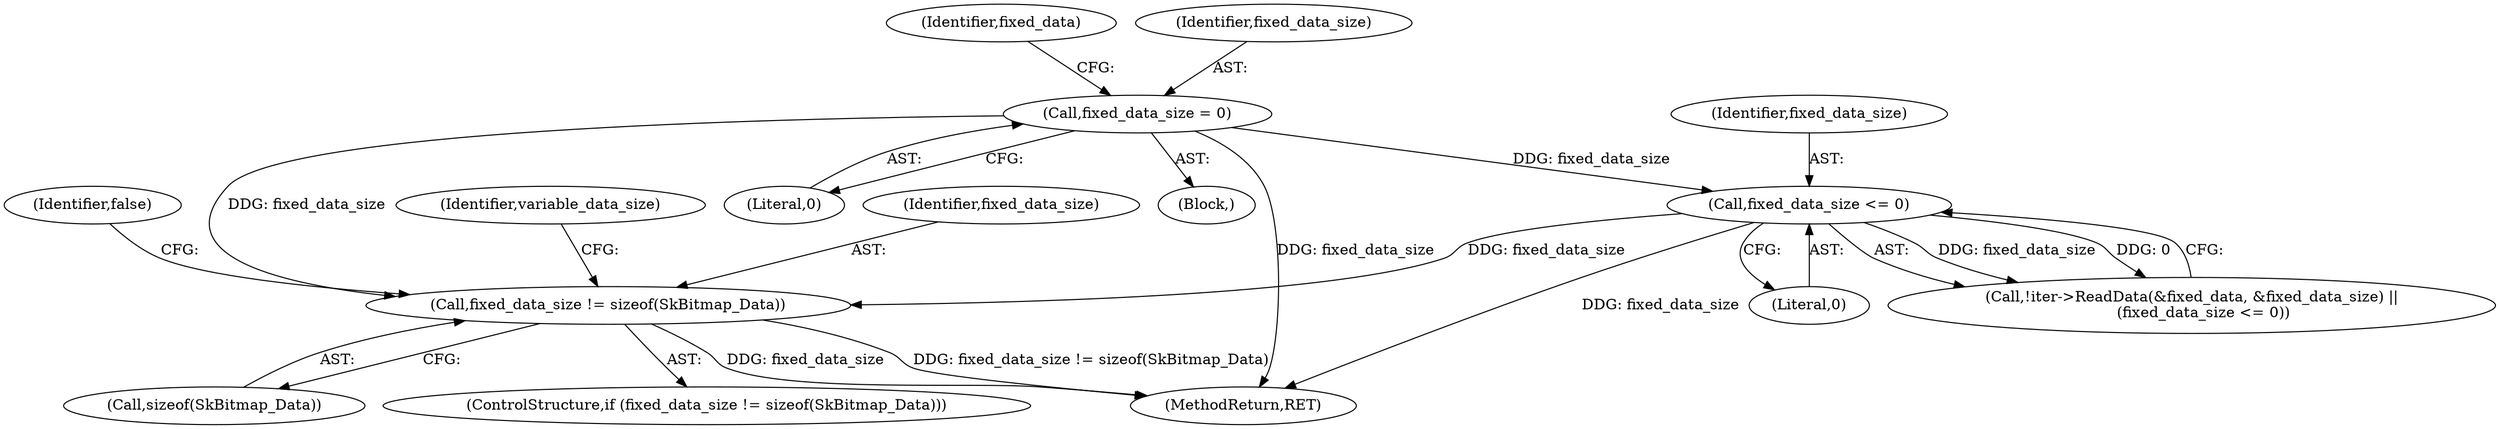digraph "1_Chrome_9fe6e9f89a1c78b8b38e806d35651a15858b053b_2@API" {
"1000126" [label="(Call,fixed_data_size != sizeof(SkBitmap_Data))"];
"1000119" [label="(Call,fixed_data_size <= 0)"];
"1000108" [label="(Call,fixed_data_size = 0)"];
"1000116" [label="(Identifier,fixed_data)"];
"1000126" [label="(Call,fixed_data_size != sizeof(SkBitmap_Data))"];
"1000162" [label="(MethodReturn,RET)"];
"1000125" [label="(ControlStructure,if (fixed_data_size != sizeof(SkBitmap_Data)))"];
"1000110" [label="(Literal,0)"];
"1000119" [label="(Call,fixed_data_size <= 0)"];
"1000109" [label="(Identifier,fixed_data_size)"];
"1000135" [label="(Identifier,variable_data_size)"];
"1000127" [label="(Identifier,fixed_data_size)"];
"1000131" [label="(Identifier,false)"];
"1000120" [label="(Identifier,fixed_data_size)"];
"1000108" [label="(Call,fixed_data_size = 0)"];
"1000121" [label="(Literal,0)"];
"1000105" [label="(Block,)"];
"1000112" [label="(Call,!iter->ReadData(&fixed_data, &fixed_data_size) ||\n     (fixed_data_size <= 0))"];
"1000128" [label="(Call,sizeof(SkBitmap_Data))"];
"1000126" -> "1000125"  [label="AST: "];
"1000126" -> "1000128"  [label="CFG: "];
"1000127" -> "1000126"  [label="AST: "];
"1000128" -> "1000126"  [label="AST: "];
"1000131" -> "1000126"  [label="CFG: "];
"1000135" -> "1000126"  [label="CFG: "];
"1000126" -> "1000162"  [label="DDG: fixed_data_size != sizeof(SkBitmap_Data)"];
"1000126" -> "1000162"  [label="DDG: fixed_data_size"];
"1000119" -> "1000126"  [label="DDG: fixed_data_size"];
"1000108" -> "1000126"  [label="DDG: fixed_data_size"];
"1000119" -> "1000112"  [label="AST: "];
"1000119" -> "1000121"  [label="CFG: "];
"1000120" -> "1000119"  [label="AST: "];
"1000121" -> "1000119"  [label="AST: "];
"1000112" -> "1000119"  [label="CFG: "];
"1000119" -> "1000162"  [label="DDG: fixed_data_size"];
"1000119" -> "1000112"  [label="DDG: fixed_data_size"];
"1000119" -> "1000112"  [label="DDG: 0"];
"1000108" -> "1000119"  [label="DDG: fixed_data_size"];
"1000108" -> "1000105"  [label="AST: "];
"1000108" -> "1000110"  [label="CFG: "];
"1000109" -> "1000108"  [label="AST: "];
"1000110" -> "1000108"  [label="AST: "];
"1000116" -> "1000108"  [label="CFG: "];
"1000108" -> "1000162"  [label="DDG: fixed_data_size"];
}
